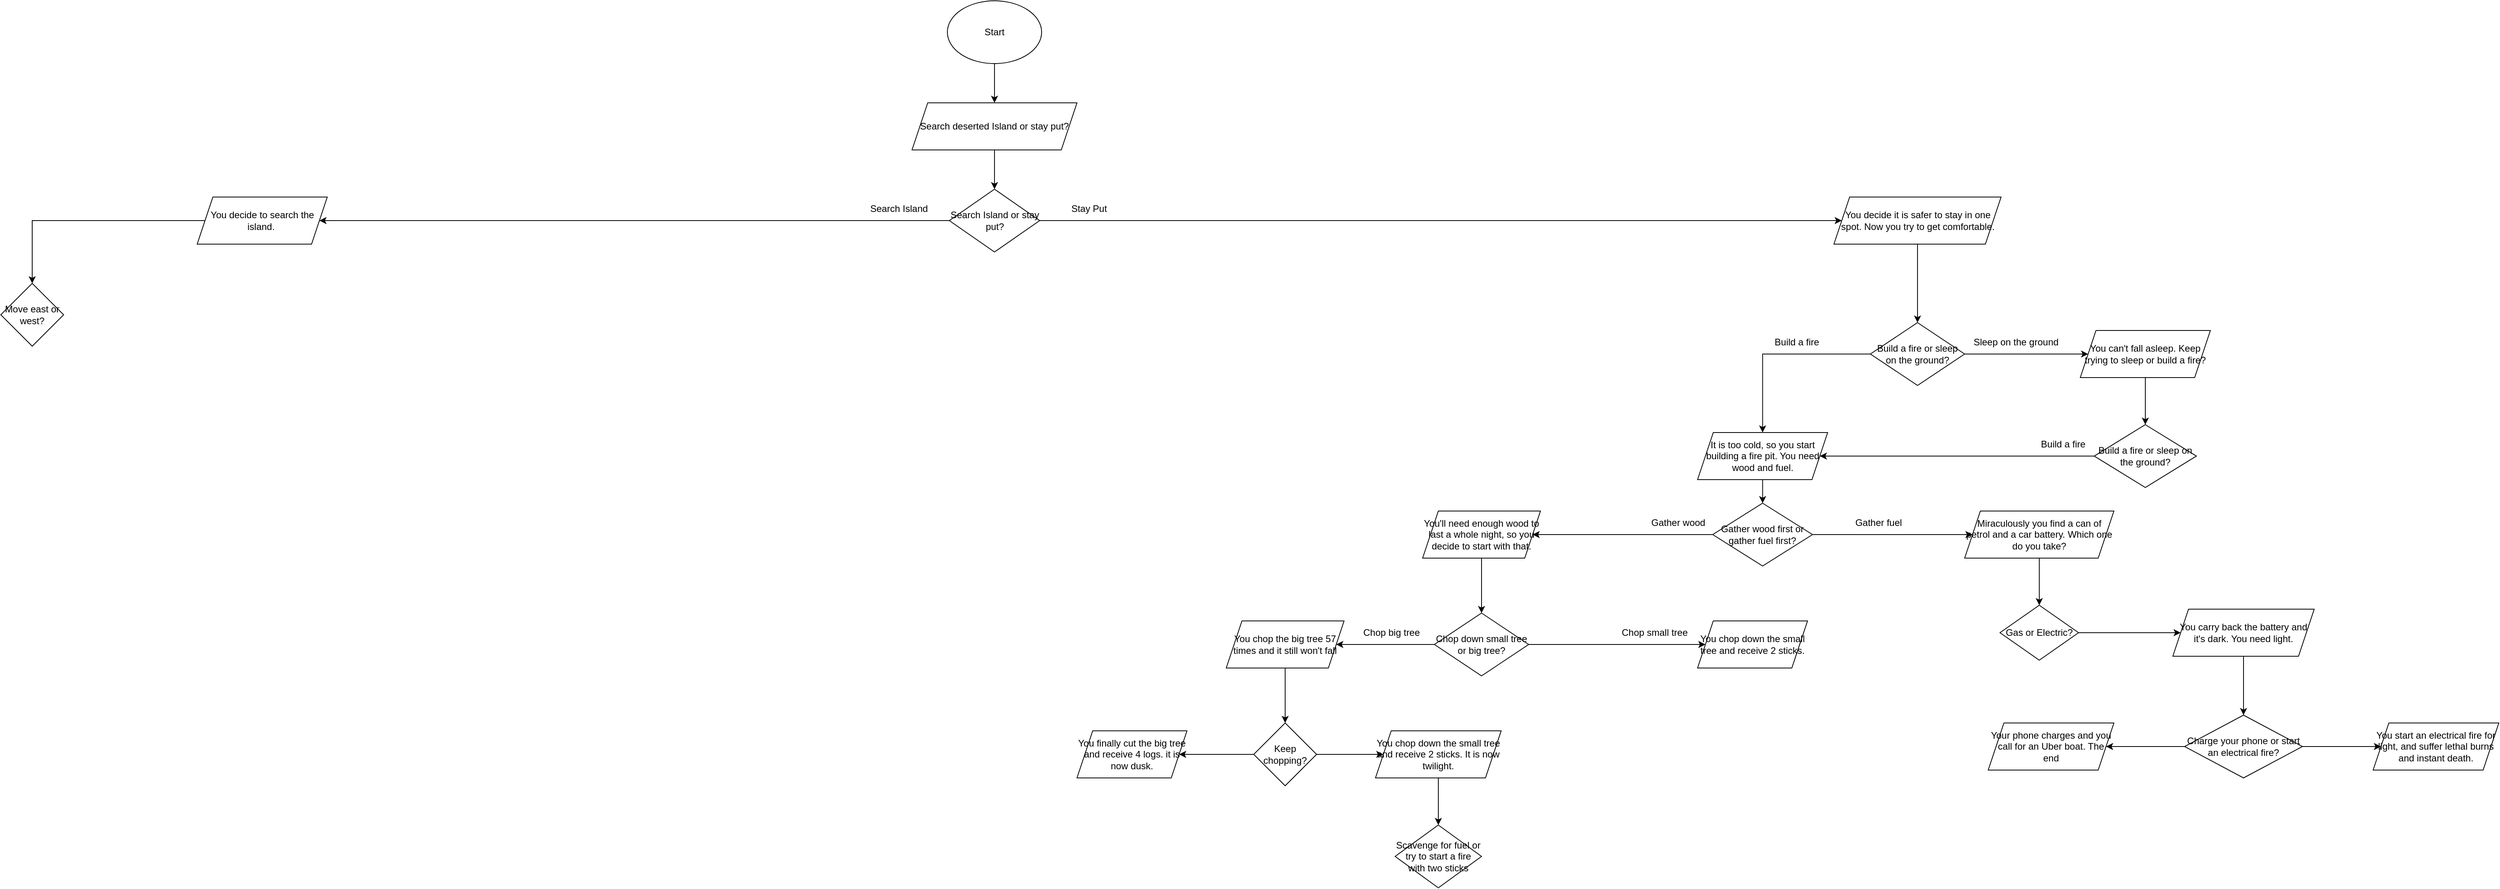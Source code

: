 <mxfile version="21.1.4" type="device">
  <diagram id="XBptaHNUp6xFWXjbcIDQ" name="Page-1">
    <mxGraphModel dx="4435" dy="3090" grid="1" gridSize="10" guides="1" tooltips="1" connect="1" arrows="1" fold="1" page="1" pageScale="1" pageWidth="850" pageHeight="1100" math="0" shadow="0">
      <root>
        <mxCell id="0" />
        <mxCell id="1" parent="0" />
        <mxCell id="8jH8_pliTZvW4bIovDeC-4" value="" style="edgeStyle=orthogonalEdgeStyle;rounded=0;orthogonalLoop=1;jettySize=auto;html=1;" edge="1" parent="1" source="QoruymZTno_trSx14cLo-2" target="QoruymZTno_trSx14cLo-5">
          <mxGeometry relative="1" as="geometry" />
        </mxCell>
        <mxCell id="QoruymZTno_trSx14cLo-2" value="Start" style="ellipse;whiteSpace=wrap;html=1;" parent="1" vertex="1">
          <mxGeometry x="785" y="-1060" width="120" height="80" as="geometry" />
        </mxCell>
        <mxCell id="QoruymZTno_trSx14cLo-19" value="" style="edgeStyle=orthogonalEdgeStyle;rounded=0;orthogonalLoop=1;jettySize=auto;html=1;" parent="1" source="QoruymZTno_trSx14cLo-5" target="QoruymZTno_trSx14cLo-17" edge="1">
          <mxGeometry relative="1" as="geometry" />
        </mxCell>
        <mxCell id="QoruymZTno_trSx14cLo-5" value="Search deserted Island or stay put?" style="shape=parallelogram;perimeter=parallelogramPerimeter;whiteSpace=wrap;html=1;fixedSize=1;" parent="1" vertex="1">
          <mxGeometry x="740" y="-930" width="210" height="60" as="geometry" />
        </mxCell>
        <mxCell id="8jH8_pliTZvW4bIovDeC-8" value="" style="edgeStyle=orthogonalEdgeStyle;rounded=0;orthogonalLoop=1;jettySize=auto;html=1;" edge="1" parent="1" source="QoruymZTno_trSx14cLo-6" target="8jH8_pliTZvW4bIovDeC-7">
          <mxGeometry relative="1" as="geometry" />
        </mxCell>
        <mxCell id="QoruymZTno_trSx14cLo-6" value="You decide to search the island.&amp;nbsp;" style="shape=parallelogram;perimeter=parallelogramPerimeter;whiteSpace=wrap;html=1;fixedSize=1;" parent="1" vertex="1">
          <mxGeometry x="-170" y="-810" width="165.62" height="60" as="geometry" />
        </mxCell>
        <mxCell id="8jH8_pliTZvW4bIovDeC-15" value="" style="edgeStyle=orthogonalEdgeStyle;rounded=0;orthogonalLoop=1;jettySize=auto;html=1;" edge="1" parent="1" source="QoruymZTno_trSx14cLo-9" target="8jH8_pliTZvW4bIovDeC-13">
          <mxGeometry relative="1" as="geometry" />
        </mxCell>
        <mxCell id="QoruymZTno_trSx14cLo-9" value="You decide it is safer to stay in one spot. Now you try to get comfortable." style="shape=parallelogram;perimeter=parallelogramPerimeter;whiteSpace=wrap;html=1;fixedSize=1;" parent="1" vertex="1">
          <mxGeometry x="1913.59" y="-810" width="212.81" height="60" as="geometry" />
        </mxCell>
        <mxCell id="8jH8_pliTZvW4bIovDeC-32" value="" style="edgeStyle=orthogonalEdgeStyle;rounded=0;orthogonalLoop=1;jettySize=auto;html=1;" edge="1" parent="1" source="QoruymZTno_trSx14cLo-10" target="8jH8_pliTZvW4bIovDeC-30">
          <mxGeometry relative="1" as="geometry" />
        </mxCell>
        <mxCell id="QoruymZTno_trSx14cLo-10" value="You can&#39;t fall asleep. Keep trying to sleep or build a fire?" style="shape=parallelogram;perimeter=parallelogramPerimeter;whiteSpace=wrap;html=1;fixedSize=1;" parent="1" vertex="1">
          <mxGeometry x="2227.19" y="-640" width="165.62" height="60" as="geometry" />
        </mxCell>
        <mxCell id="8jH8_pliTZvW4bIovDeC-3" value="" style="edgeStyle=orthogonalEdgeStyle;rounded=0;orthogonalLoop=1;jettySize=auto;html=1;" edge="1" parent="1" source="QoruymZTno_trSx14cLo-17" target="QoruymZTno_trSx14cLo-6">
          <mxGeometry relative="1" as="geometry" />
        </mxCell>
        <mxCell id="8jH8_pliTZvW4bIovDeC-11" value="" style="edgeStyle=orthogonalEdgeStyle;rounded=0;orthogonalLoop=1;jettySize=auto;html=1;" edge="1" parent="1" source="QoruymZTno_trSx14cLo-17" target="QoruymZTno_trSx14cLo-9">
          <mxGeometry relative="1" as="geometry" />
        </mxCell>
        <mxCell id="QoruymZTno_trSx14cLo-17" value="Search Island or stay put?" style="rhombus;whiteSpace=wrap;html=1;" parent="1" vertex="1">
          <mxGeometry x="787.5" y="-820" width="115" height="80" as="geometry" />
        </mxCell>
        <mxCell id="8jH8_pliTZvW4bIovDeC-5" value="Search Island" style="text;html=1;align=center;verticalAlign=middle;resizable=0;points=[];autosize=1;strokeColor=none;fillColor=none;" vertex="1" parent="1">
          <mxGeometry x="673.24" y="-810" width="100" height="30" as="geometry" />
        </mxCell>
        <mxCell id="8jH8_pliTZvW4bIovDeC-7" value="Move east or west?" style="rhombus;whiteSpace=wrap;html=1;" vertex="1" parent="1">
          <mxGeometry x="-420" y="-700" width="80" height="80" as="geometry" />
        </mxCell>
        <mxCell id="8jH8_pliTZvW4bIovDeC-12" value="Stay Put" style="text;html=1;align=center;verticalAlign=middle;resizable=0;points=[];autosize=1;strokeColor=none;fillColor=none;" vertex="1" parent="1">
          <mxGeometry x="930" y="-810" width="70" height="30" as="geometry" />
        </mxCell>
        <mxCell id="8jH8_pliTZvW4bIovDeC-16" value="" style="edgeStyle=orthogonalEdgeStyle;rounded=0;orthogonalLoop=1;jettySize=auto;html=1;" edge="1" parent="1" source="8jH8_pliTZvW4bIovDeC-13" target="QoruymZTno_trSx14cLo-10">
          <mxGeometry relative="1" as="geometry" />
        </mxCell>
        <mxCell id="8jH8_pliTZvW4bIovDeC-25" value="" style="edgeStyle=orthogonalEdgeStyle;rounded=0;orthogonalLoop=1;jettySize=auto;html=1;" edge="1" parent="1" source="8jH8_pliTZvW4bIovDeC-13" target="8jH8_pliTZvW4bIovDeC-24">
          <mxGeometry relative="1" as="geometry" />
        </mxCell>
        <mxCell id="8jH8_pliTZvW4bIovDeC-13" value="Build a fire or sleep on the ground?" style="rhombus;whiteSpace=wrap;html=1;" vertex="1" parent="1">
          <mxGeometry x="1960" y="-650" width="120" height="80" as="geometry" />
        </mxCell>
        <mxCell id="8jH8_pliTZvW4bIovDeC-21" value="Sleep on the ground" style="text;html=1;align=center;verticalAlign=middle;resizable=0;points=[];autosize=1;strokeColor=none;fillColor=none;" vertex="1" parent="1">
          <mxGeometry x="2080" y="-640" width="130" height="30" as="geometry" />
        </mxCell>
        <mxCell id="8jH8_pliTZvW4bIovDeC-22" value="Build a fire" style="text;html=1;align=center;verticalAlign=middle;resizable=0;points=[];autosize=1;strokeColor=none;fillColor=none;" vertex="1" parent="1">
          <mxGeometry x="1825.62" y="-640" width="80" height="30" as="geometry" />
        </mxCell>
        <mxCell id="8jH8_pliTZvW4bIovDeC-39" value="" style="edgeStyle=orthogonalEdgeStyle;rounded=0;orthogonalLoop=1;jettySize=auto;html=1;" edge="1" parent="1" source="8jH8_pliTZvW4bIovDeC-24" target="8jH8_pliTZvW4bIovDeC-38">
          <mxGeometry relative="1" as="geometry" />
        </mxCell>
        <mxCell id="8jH8_pliTZvW4bIovDeC-24" value="It is too cold, so you start building a fire pit. You need wood and fuel." style="shape=parallelogram;perimeter=parallelogramPerimeter;whiteSpace=wrap;html=1;fixedSize=1;" vertex="1" parent="1">
          <mxGeometry x="1740" y="-510" width="165.62" height="60" as="geometry" />
        </mxCell>
        <mxCell id="8jH8_pliTZvW4bIovDeC-31" value="" style="edgeStyle=orthogonalEdgeStyle;rounded=0;orthogonalLoop=1;jettySize=auto;html=1;" edge="1" parent="1" source="8jH8_pliTZvW4bIovDeC-30" target="8jH8_pliTZvW4bIovDeC-24">
          <mxGeometry relative="1" as="geometry" />
        </mxCell>
        <mxCell id="8jH8_pliTZvW4bIovDeC-30" value="Build a fire or sleep on the ground?" style="rhombus;whiteSpace=wrap;html=1;" vertex="1" parent="1">
          <mxGeometry x="2245" y="-520" width="130" height="80" as="geometry" />
        </mxCell>
        <mxCell id="8jH8_pliTZvW4bIovDeC-33" value="Build a fire" style="text;html=1;align=center;verticalAlign=middle;resizable=0;points=[];autosize=1;strokeColor=none;fillColor=none;" vertex="1" parent="1">
          <mxGeometry x="2165" y="-510" width="80" height="30" as="geometry" />
        </mxCell>
        <mxCell id="8jH8_pliTZvW4bIovDeC-43" value="" style="edgeStyle=orthogonalEdgeStyle;rounded=0;orthogonalLoop=1;jettySize=auto;html=1;exitX=1;exitY=0.5;exitDx=0;exitDy=0;" edge="1" parent="1" source="8jH8_pliTZvW4bIovDeC-37" target="8jH8_pliTZvW4bIovDeC-41">
          <mxGeometry relative="1" as="geometry">
            <Array as="points">
              <mxPoint x="1465" y="-380" />
            </Array>
          </mxGeometry>
        </mxCell>
        <mxCell id="8jH8_pliTZvW4bIovDeC-37" value="You&#39;ll need enough wood to last a whole night, so you decide to start with that." style="shape=parallelogram;perimeter=parallelogramPerimeter;whiteSpace=wrap;html=1;fixedSize=1;" vertex="1" parent="1">
          <mxGeometry x="1390" y="-410" width="150" height="60" as="geometry" />
        </mxCell>
        <mxCell id="8jH8_pliTZvW4bIovDeC-40" value="" style="edgeStyle=orthogonalEdgeStyle;rounded=0;orthogonalLoop=1;jettySize=auto;html=1;" edge="1" parent="1" source="8jH8_pliTZvW4bIovDeC-38" target="8jH8_pliTZvW4bIovDeC-37">
          <mxGeometry relative="1" as="geometry" />
        </mxCell>
        <mxCell id="8jH8_pliTZvW4bIovDeC-59" value="" style="edgeStyle=orthogonalEdgeStyle;rounded=0;orthogonalLoop=1;jettySize=auto;html=1;" edge="1" parent="1" source="8jH8_pliTZvW4bIovDeC-38" target="8jH8_pliTZvW4bIovDeC-58">
          <mxGeometry relative="1" as="geometry" />
        </mxCell>
        <mxCell id="8jH8_pliTZvW4bIovDeC-38" value="Gather wood first or gather fuel first?" style="rhombus;whiteSpace=wrap;html=1;" vertex="1" parent="1">
          <mxGeometry x="1759.31" y="-420" width="127" height="80" as="geometry" />
        </mxCell>
        <mxCell id="8jH8_pliTZvW4bIovDeC-46" value="" style="edgeStyle=orthogonalEdgeStyle;rounded=0;orthogonalLoop=1;jettySize=auto;html=1;" edge="1" parent="1" source="8jH8_pliTZvW4bIovDeC-41" target="8jH8_pliTZvW4bIovDeC-44">
          <mxGeometry relative="1" as="geometry" />
        </mxCell>
        <mxCell id="8jH8_pliTZvW4bIovDeC-47" value="" style="edgeStyle=orthogonalEdgeStyle;rounded=0;orthogonalLoop=1;jettySize=auto;html=1;" edge="1" parent="1" source="8jH8_pliTZvW4bIovDeC-41" target="8jH8_pliTZvW4bIovDeC-45">
          <mxGeometry relative="1" as="geometry" />
        </mxCell>
        <mxCell id="8jH8_pliTZvW4bIovDeC-41" value="Chop down small tree or big tree?" style="rhombus;whiteSpace=wrap;html=1;" vertex="1" parent="1">
          <mxGeometry x="1405" y="-280" width="120" height="80" as="geometry" />
        </mxCell>
        <mxCell id="8jH8_pliTZvW4bIovDeC-44" value="You chop down the small tree and receive 2 sticks." style="shape=parallelogram;perimeter=parallelogramPerimeter;whiteSpace=wrap;html=1;fixedSize=1;" vertex="1" parent="1">
          <mxGeometry x="1740" y="-270" width="140" height="60" as="geometry" />
        </mxCell>
        <mxCell id="8jH8_pliTZvW4bIovDeC-55" value="" style="edgeStyle=orthogonalEdgeStyle;rounded=0;orthogonalLoop=1;jettySize=auto;html=1;" edge="1" parent="1" source="8jH8_pliTZvW4bIovDeC-45" target="8jH8_pliTZvW4bIovDeC-51">
          <mxGeometry relative="1" as="geometry" />
        </mxCell>
        <mxCell id="8jH8_pliTZvW4bIovDeC-45" value="You chop the big tree 57 times and it still won&#39;t fall" style="shape=parallelogram;perimeter=parallelogramPerimeter;whiteSpace=wrap;html=1;fixedSize=1;" vertex="1" parent="1">
          <mxGeometry x="1140" y="-270" width="150" height="60" as="geometry" />
        </mxCell>
        <mxCell id="8jH8_pliTZvW4bIovDeC-48" value="Gather wood" style="text;html=1;align=center;verticalAlign=middle;resizable=0;points=[];autosize=1;strokeColor=none;fillColor=none;" vertex="1" parent="1">
          <mxGeometry x="1670" y="-410" width="90" height="30" as="geometry" />
        </mxCell>
        <mxCell id="8jH8_pliTZvW4bIovDeC-49" value="Chop big tree" style="text;html=1;align=center;verticalAlign=middle;resizable=0;points=[];autosize=1;strokeColor=none;fillColor=none;" vertex="1" parent="1">
          <mxGeometry x="1300" y="-270" width="100" height="30" as="geometry" />
        </mxCell>
        <mxCell id="8jH8_pliTZvW4bIovDeC-50" value="Chop small tree" style="text;html=1;align=center;verticalAlign=middle;resizable=0;points=[];autosize=1;strokeColor=none;fillColor=none;" vertex="1" parent="1">
          <mxGeometry x="1630" y="-270" width="110" height="30" as="geometry" />
        </mxCell>
        <mxCell id="8jH8_pliTZvW4bIovDeC-56" value="" style="edgeStyle=orthogonalEdgeStyle;rounded=0;orthogonalLoop=1;jettySize=auto;html=1;" edge="1" parent="1" source="8jH8_pliTZvW4bIovDeC-51" target="8jH8_pliTZvW4bIovDeC-54">
          <mxGeometry relative="1" as="geometry" />
        </mxCell>
        <mxCell id="8jH8_pliTZvW4bIovDeC-57" value="" style="edgeStyle=orthogonalEdgeStyle;rounded=0;orthogonalLoop=1;jettySize=auto;html=1;" edge="1" parent="1" source="8jH8_pliTZvW4bIovDeC-51" target="8jH8_pliTZvW4bIovDeC-52">
          <mxGeometry relative="1" as="geometry" />
        </mxCell>
        <mxCell id="8jH8_pliTZvW4bIovDeC-51" value="Keep chopping?" style="rhombus;whiteSpace=wrap;html=1;" vertex="1" parent="1">
          <mxGeometry x="1175" y="-140" width="80" height="80" as="geometry" />
        </mxCell>
        <mxCell id="8jH8_pliTZvW4bIovDeC-74" value="" style="edgeStyle=orthogonalEdgeStyle;rounded=0;orthogonalLoop=1;jettySize=auto;html=1;" edge="1" parent="1" source="8jH8_pliTZvW4bIovDeC-52" target="8jH8_pliTZvW4bIovDeC-73">
          <mxGeometry relative="1" as="geometry" />
        </mxCell>
        <mxCell id="8jH8_pliTZvW4bIovDeC-52" value="You chop down the small tree and receive 2 sticks. It is now twilight." style="shape=parallelogram;perimeter=parallelogramPerimeter;whiteSpace=wrap;html=1;fixedSize=1;" vertex="1" parent="1">
          <mxGeometry x="1330" y="-130" width="160" height="60" as="geometry" />
        </mxCell>
        <mxCell id="8jH8_pliTZvW4bIovDeC-54" value="You finally cut the big tree and receive 4 logs. it is now dusk." style="shape=parallelogram;perimeter=parallelogramPerimeter;whiteSpace=wrap;html=1;fixedSize=1;" vertex="1" parent="1">
          <mxGeometry x="950" y="-130" width="140" height="60" as="geometry" />
        </mxCell>
        <mxCell id="8jH8_pliTZvW4bIovDeC-64" value="" style="edgeStyle=orthogonalEdgeStyle;rounded=0;orthogonalLoop=1;jettySize=auto;html=1;" edge="1" parent="1" source="8jH8_pliTZvW4bIovDeC-58" target="8jH8_pliTZvW4bIovDeC-60">
          <mxGeometry relative="1" as="geometry" />
        </mxCell>
        <mxCell id="8jH8_pliTZvW4bIovDeC-58" value="Miraculously you find a can of petrol and a car battery. Which one do you take?" style="shape=parallelogram;perimeter=parallelogramPerimeter;whiteSpace=wrap;html=1;fixedSize=1;" vertex="1" parent="1">
          <mxGeometry x="2080" y="-410" width="190" height="60" as="geometry" />
        </mxCell>
        <mxCell id="8jH8_pliTZvW4bIovDeC-66" value="" style="edgeStyle=orthogonalEdgeStyle;rounded=0;orthogonalLoop=1;jettySize=auto;html=1;" edge="1" parent="1" source="8jH8_pliTZvW4bIovDeC-60" target="8jH8_pliTZvW4bIovDeC-65">
          <mxGeometry relative="1" as="geometry" />
        </mxCell>
        <mxCell id="8jH8_pliTZvW4bIovDeC-60" value="Gas or Electric?" style="rhombus;whiteSpace=wrap;html=1;" vertex="1" parent="1">
          <mxGeometry x="2125" y="-290" width="100" height="70" as="geometry" />
        </mxCell>
        <mxCell id="8jH8_pliTZvW4bIovDeC-61" value="Gather fuel" style="text;html=1;align=center;verticalAlign=middle;resizable=0;points=[];autosize=1;strokeColor=none;fillColor=none;" vertex="1" parent="1">
          <mxGeometry x="1930" y="-410" width="80" height="30" as="geometry" />
        </mxCell>
        <mxCell id="8jH8_pliTZvW4bIovDeC-70" value="" style="edgeStyle=orthogonalEdgeStyle;rounded=0;orthogonalLoop=1;jettySize=auto;html=1;" edge="1" parent="1" source="8jH8_pliTZvW4bIovDeC-65" target="8jH8_pliTZvW4bIovDeC-67">
          <mxGeometry relative="1" as="geometry" />
        </mxCell>
        <mxCell id="8jH8_pliTZvW4bIovDeC-65" value="You carry back the battery and it&#39;s dark. You need light." style="shape=parallelogram;perimeter=parallelogramPerimeter;whiteSpace=wrap;html=1;fixedSize=1;" vertex="1" parent="1">
          <mxGeometry x="2345" y="-285" width="180" height="60" as="geometry" />
        </mxCell>
        <mxCell id="8jH8_pliTZvW4bIovDeC-69" value="" style="edgeStyle=orthogonalEdgeStyle;rounded=0;orthogonalLoop=1;jettySize=auto;html=1;" edge="1" parent="1" source="8jH8_pliTZvW4bIovDeC-67" target="8jH8_pliTZvW4bIovDeC-68">
          <mxGeometry relative="1" as="geometry" />
        </mxCell>
        <mxCell id="8jH8_pliTZvW4bIovDeC-72" value="" style="edgeStyle=orthogonalEdgeStyle;rounded=0;orthogonalLoop=1;jettySize=auto;html=1;" edge="1" parent="1" source="8jH8_pliTZvW4bIovDeC-67" target="8jH8_pliTZvW4bIovDeC-71">
          <mxGeometry relative="1" as="geometry" />
        </mxCell>
        <mxCell id="8jH8_pliTZvW4bIovDeC-67" value="Charge your phone or start an electrical fire?" style="rhombus;whiteSpace=wrap;html=1;" vertex="1" parent="1">
          <mxGeometry x="2360" y="-150" width="150" height="80" as="geometry" />
        </mxCell>
        <mxCell id="8jH8_pliTZvW4bIovDeC-68" value="Your phone charges and you call for an Uber boat. The end" style="shape=parallelogram;perimeter=parallelogramPerimeter;whiteSpace=wrap;html=1;fixedSize=1;" vertex="1" parent="1">
          <mxGeometry x="2110" y="-140" width="160" height="60" as="geometry" />
        </mxCell>
        <mxCell id="8jH8_pliTZvW4bIovDeC-71" value="You start an electrical fire for light, and suffer lethal burns and instant death." style="shape=parallelogram;perimeter=parallelogramPerimeter;whiteSpace=wrap;html=1;fixedSize=1;" vertex="1" parent="1">
          <mxGeometry x="2600" y="-140" width="160" height="60" as="geometry" />
        </mxCell>
        <mxCell id="8jH8_pliTZvW4bIovDeC-73" value="Scavenge for fuel or try to start a fire with two sticks" style="rhombus;whiteSpace=wrap;html=1;" vertex="1" parent="1">
          <mxGeometry x="1355" y="-10" width="110" height="80" as="geometry" />
        </mxCell>
      </root>
    </mxGraphModel>
  </diagram>
</mxfile>
